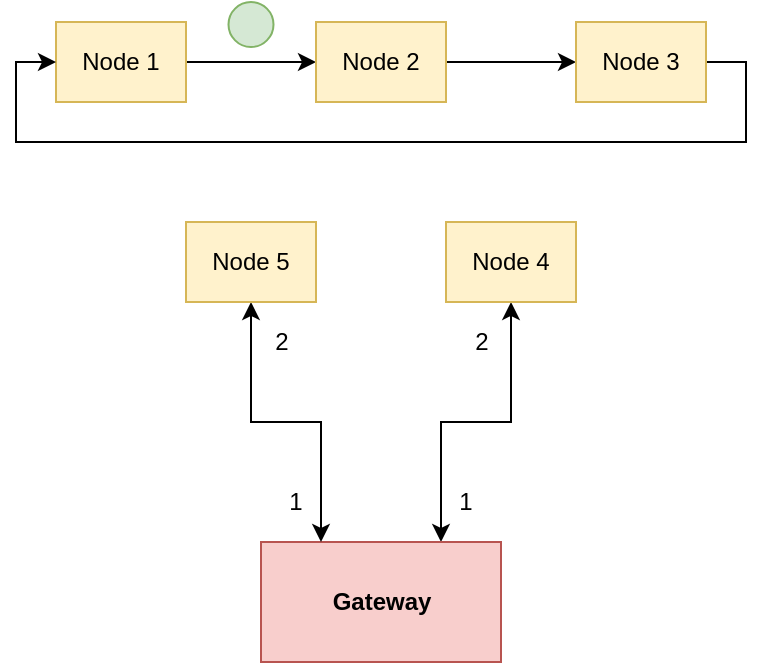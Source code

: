 <mxfile version="13.3.1" type="device"><diagram id="wL1exTTwy8Xu6b5u31cX" name="Page-1"><mxGraphModel dx="1422" dy="816" grid="1" gridSize="10" guides="1" tooltips="1" connect="1" arrows="1" fold="1" page="1" pageScale="1" pageWidth="850" pageHeight="1100" math="0" shadow="0"><root><mxCell id="0"/><mxCell id="1" parent="0"/><mxCell id="8og61H-3Wy-bPo7LHQyr-22" style="edgeStyle=orthogonalEdgeStyle;rounded=0;orthogonalLoop=1;jettySize=auto;html=1;exitX=1;exitY=0.5;exitDx=0;exitDy=0;" parent="1" source="8og61H-3Wy-bPo7LHQyr-12" target="8og61H-3Wy-bPo7LHQyr-14" edge="1"><mxGeometry relative="1" as="geometry"/></mxCell><mxCell id="8og61H-3Wy-bPo7LHQyr-12" value="Node 1" style="rounded=0;whiteSpace=wrap;html=1;fillColor=#fff2cc;strokeColor=#d6b656;" parent="1" vertex="1"><mxGeometry x="155" y="180" width="65" height="40" as="geometry"/></mxCell><mxCell id="8og61H-3Wy-bPo7LHQyr-23" style="edgeStyle=orthogonalEdgeStyle;rounded=0;orthogonalLoop=1;jettySize=auto;html=1;exitX=1;exitY=0.5;exitDx=0;exitDy=0;" parent="1" source="8og61H-3Wy-bPo7LHQyr-14" target="8og61H-3Wy-bPo7LHQyr-16" edge="1"><mxGeometry relative="1" as="geometry"/></mxCell><mxCell id="8og61H-3Wy-bPo7LHQyr-14" value="Node 2" style="rounded=0;whiteSpace=wrap;html=1;fillColor=#fff2cc;strokeColor=#d6b656;" parent="1" vertex="1"><mxGeometry x="285" y="180" width="65" height="40" as="geometry"/></mxCell><mxCell id="8og61H-3Wy-bPo7LHQyr-24" style="edgeStyle=orthogonalEdgeStyle;rounded=0;orthogonalLoop=1;jettySize=auto;html=1;exitX=1;exitY=0.5;exitDx=0;exitDy=0;entryX=0;entryY=0.5;entryDx=0;entryDy=0;" parent="1" source="8og61H-3Wy-bPo7LHQyr-16" target="8og61H-3Wy-bPo7LHQyr-12" edge="1"><mxGeometry relative="1" as="geometry"><Array as="points"><mxPoint x="500" y="200"/><mxPoint x="500" y="240"/><mxPoint x="135" y="240"/><mxPoint x="135" y="200"/></Array></mxGeometry></mxCell><mxCell id="8og61H-3Wy-bPo7LHQyr-16" value="Node 3" style="rounded=0;whiteSpace=wrap;html=1;fillColor=#fff2cc;strokeColor=#d6b656;" parent="1" vertex="1"><mxGeometry x="415" y="180" width="65" height="40" as="geometry"/></mxCell><mxCell id="8og61H-3Wy-bPo7LHQyr-27" style="edgeStyle=orthogonalEdgeStyle;rounded=0;orthogonalLoop=1;jettySize=auto;html=1;exitX=0.5;exitY=1;exitDx=0;exitDy=0;entryX=0.75;entryY=0;entryDx=0;entryDy=0;startArrow=classic;startFill=1;" parent="1" source="8og61H-3Wy-bPo7LHQyr-19" target="8og61H-3Wy-bPo7LHQyr-20" edge="1"><mxGeometry relative="1" as="geometry"/></mxCell><mxCell id="8og61H-3Wy-bPo7LHQyr-19" value="Node 4" style="rounded=0;whiteSpace=wrap;html=1;fillColor=#fff2cc;strokeColor=#d6b656;" parent="1" vertex="1"><mxGeometry x="350" y="280" width="65" height="40" as="geometry"/></mxCell><mxCell id="8og61H-3Wy-bPo7LHQyr-20" value="Gateway" style="rounded=0;whiteSpace=wrap;html=1;fontStyle=1;fillColor=#f8cecc;strokeColor=#b85450;" parent="1" vertex="1"><mxGeometry x="257.5" y="440" width="120" height="60" as="geometry"/></mxCell><mxCell id="8og61H-3Wy-bPo7LHQyr-26" style="edgeStyle=orthogonalEdgeStyle;rounded=0;orthogonalLoop=1;jettySize=auto;html=1;exitX=0.5;exitY=1;exitDx=0;exitDy=0;entryX=0.25;entryY=0;entryDx=0;entryDy=0;startArrow=classic;startFill=1;" parent="1" source="8og61H-3Wy-bPo7LHQyr-21" target="8og61H-3Wy-bPo7LHQyr-20" edge="1"><mxGeometry relative="1" as="geometry"/></mxCell><mxCell id="8og61H-3Wy-bPo7LHQyr-21" value="Node 5" style="rounded=0;whiteSpace=wrap;html=1;fillColor=#fff2cc;strokeColor=#d6b656;" parent="1" vertex="1"><mxGeometry x="220" y="280" width="65" height="40" as="geometry"/></mxCell><mxCell id="8og61H-3Wy-bPo7LHQyr-28" value="1" style="text;html=1;strokeColor=none;fillColor=none;align=center;verticalAlign=middle;whiteSpace=wrap;rounded=0;" parent="1" vertex="1"><mxGeometry x="265" y="410" width="20" height="20" as="geometry"/></mxCell><mxCell id="8og61H-3Wy-bPo7LHQyr-29" value="1" style="text;html=1;strokeColor=none;fillColor=none;align=center;verticalAlign=middle;whiteSpace=wrap;rounded=0;" parent="1" vertex="1"><mxGeometry x="350" y="410" width="20" height="20" as="geometry"/></mxCell><mxCell id="8og61H-3Wy-bPo7LHQyr-30" value="2" style="text;html=1;strokeColor=none;fillColor=none;align=center;verticalAlign=middle;whiteSpace=wrap;rounded=0;" parent="1" vertex="1"><mxGeometry x="357.5" y="330" width="20" height="20" as="geometry"/></mxCell><mxCell id="8og61H-3Wy-bPo7LHQyr-31" value="2" style="text;html=1;strokeColor=none;fillColor=none;align=center;verticalAlign=middle;whiteSpace=wrap;rounded=0;" parent="1" vertex="1"><mxGeometry x="257.5" y="330" width="20" height="20" as="geometry"/></mxCell><mxCell id="8og61H-3Wy-bPo7LHQyr-32" value="" style="ellipse;whiteSpace=wrap;html=1;aspect=fixed;fillColor=#d5e8d4;strokeColor=#82b366;" parent="1" vertex="1"><mxGeometry x="241.25" y="170" width="22.5" height="22.5" as="geometry"/></mxCell></root></mxGraphModel></diagram></mxfile>